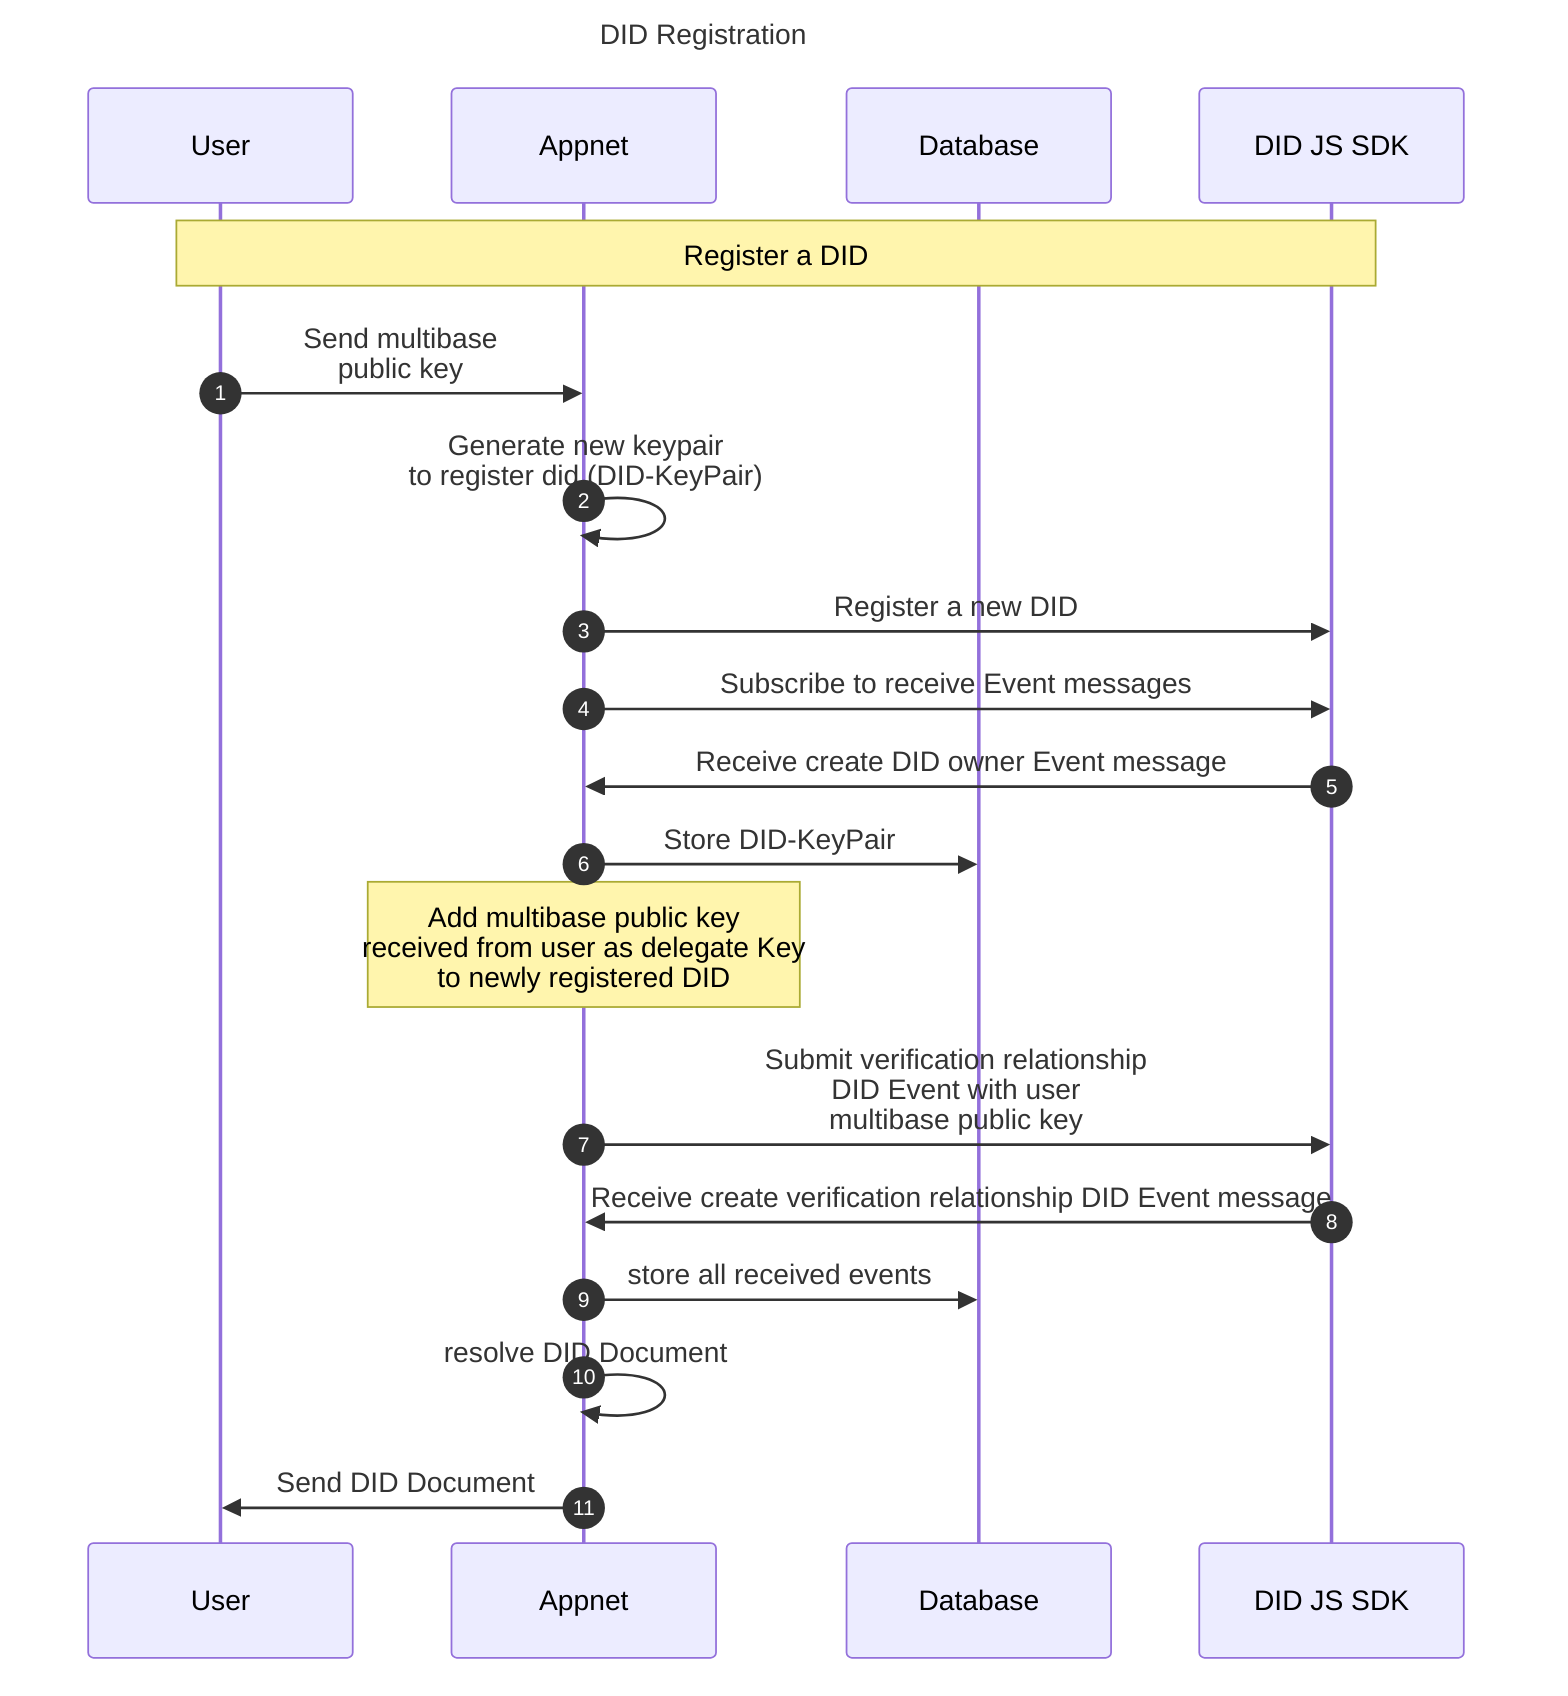 sequenceDiagram
Title: DID Registration

  autonumber
  participant user as User
  participant App as Appnet 
  participant DB as Database
  participant SDK as DID JS SDK


note over user,SDK: Register a DID
user ->> App: Send multibase <br> public key
App ->> App: Generate new keypair <br> to register did (DID-KeyPair)
App ->> SDK: Register a new DID
App ->> SDK: Subscribe to receive Event messages
SDK ->> App: Receive create DID owner Event message
App ->> DB: Store DID-KeyPair
note over App: Add multibase public key <br> received from user as delegate Key<br> to newly registered DID
App ->> SDK:  Submit verification relationship <br> DID Event with user <br> multibase public key
SDK ->> App: Receive create verification relationship DID Event message
App ->> DB: store all received events
App ->> App: resolve DID Document
App ->> user: Send DID Document